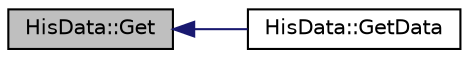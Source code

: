 digraph "HisData::Get"
{
  edge [fontname="Helvetica",fontsize="10",labelfontname="Helvetica",labelfontsize="10"];
  node [fontname="Helvetica",fontsize="10",shape=record];
  rankdir="LR";
  Node1 [label="HisData::Get",height=0.2,width=0.4,color="black", fillcolor="grey75", style="filled", fontcolor="black"];
  Node1 -> Node2 [dir="back",color="midnightblue",fontsize="10",style="solid",fontname="Helvetica"];
  Node2 [label="HisData::GetData",height=0.2,width=0.4,color="black", fillcolor="white", style="filled",URL="$d7/d2e/class_his_data.html#adf0b4f7e42fe1f40bb3d6a89639fe5d9",tooltip="Return a pointer to the raw data array. "];
}
